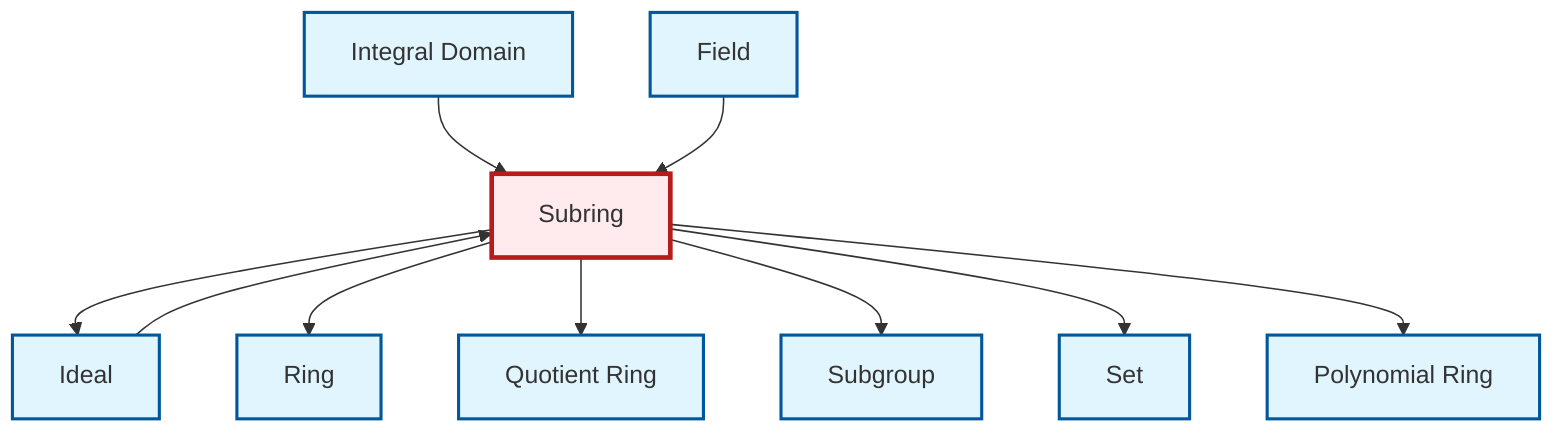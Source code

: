 graph TD
    classDef definition fill:#e1f5fe,stroke:#01579b,stroke-width:2px
    classDef theorem fill:#f3e5f5,stroke:#4a148c,stroke-width:2px
    classDef axiom fill:#fff3e0,stroke:#e65100,stroke-width:2px
    classDef example fill:#e8f5e9,stroke:#1b5e20,stroke-width:2px
    classDef current fill:#ffebee,stroke:#b71c1c,stroke-width:3px
    def-set["Set"]:::definition
    def-field["Field"]:::definition
    def-subgroup["Subgroup"]:::definition
    def-ideal["Ideal"]:::definition
    def-integral-domain["Integral Domain"]:::definition
    def-polynomial-ring["Polynomial Ring"]:::definition
    def-quotient-ring["Quotient Ring"]:::definition
    def-subring["Subring"]:::definition
    def-ring["Ring"]:::definition
    def-subring --> def-ideal
    def-integral-domain --> def-subring
    def-ideal --> def-subring
    def-field --> def-subring
    def-subring --> def-ring
    def-subring --> def-quotient-ring
    def-subring --> def-subgroup
    def-subring --> def-set
    def-subring --> def-polynomial-ring
    class def-subring current